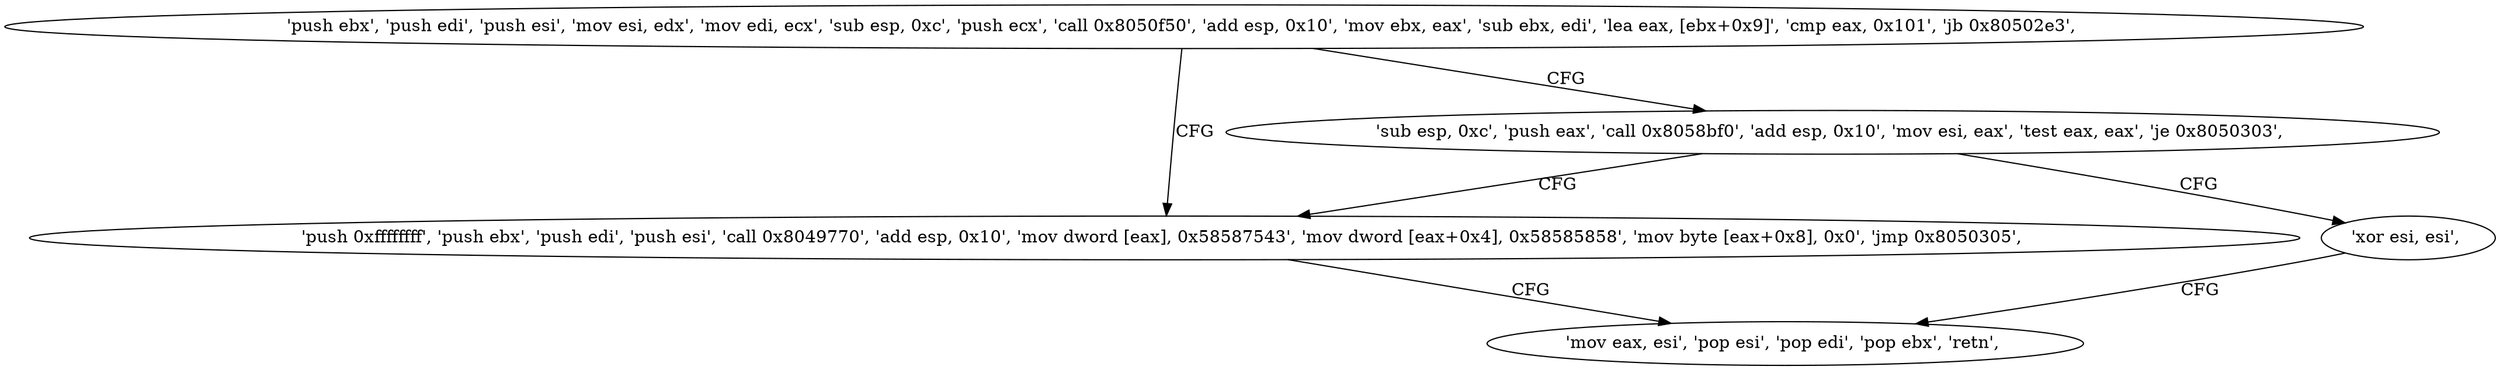 digraph "func" {
"134546096" [label = "'push ebx', 'push edi', 'push esi', 'mov esi, edx', 'mov edi, ecx', 'sub esp, 0xc', 'push ecx', 'call 0x8050f50', 'add esp, 0x10', 'mov ebx, eax', 'sub ebx, edi', 'lea eax, [ebx+0x9]', 'cmp eax, 0x101', 'jb 0x80502e3', " ]
"134546147" [label = "'push 0xffffffff', 'push ebx', 'push edi', 'push esi', 'call 0x8049770', 'add esp, 0x10', 'mov dword [eax], 0x58587543', 'mov dword [eax+0x4], 0x58585858', 'mov byte [eax+0x8], 0x0', 'jmp 0x8050305', " ]
"134546129" [label = "'sub esp, 0xc', 'push eax', 'call 0x8058bf0', 'add esp, 0x10', 'mov esi, eax', 'test eax, eax', 'je 0x8050303', " ]
"134546181" [label = "'mov eax, esi', 'pop esi', 'pop edi', 'pop ebx', 'retn', " ]
"134546179" [label = "'xor esi, esi', " ]
"134546096" -> "134546147" [ label = "CFG" ]
"134546096" -> "134546129" [ label = "CFG" ]
"134546147" -> "134546181" [ label = "CFG" ]
"134546129" -> "134546179" [ label = "CFG" ]
"134546129" -> "134546147" [ label = "CFG" ]
"134546179" -> "134546181" [ label = "CFG" ]
}
